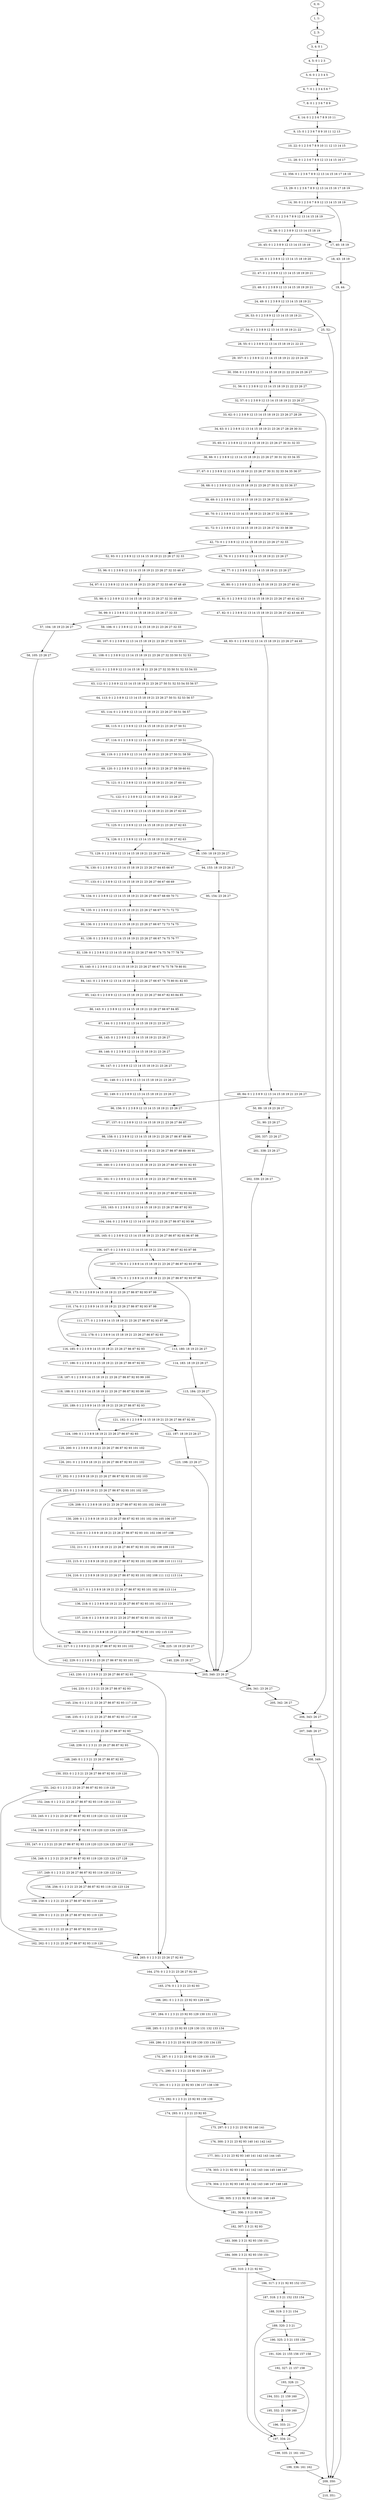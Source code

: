 digraph G {
0[label="0, 0: "];
1[label="1, 1: "];
2[label="2, 3: "];
3[label="3, 4: 0 1 "];
4[label="4, 5: 0 1 2 3 "];
5[label="5, 6: 0 1 2 3 4 5 "];
6[label="6, 7: 0 1 2 3 4 5 6 7 "];
7[label="7, 8: 0 1 2 3 6 7 8 9 "];
8[label="8, 14: 0 1 2 3 6 7 8 9 10 11 "];
9[label="9, 15: 0 1 2 3 6 7 8 9 10 11 12 13 "];
10[label="10, 22: 0 1 2 3 6 7 8 9 10 11 12 13 14 15 "];
11[label="11, 28: 0 1 2 3 6 7 8 9 12 13 14 15 16 17 "];
12[label="12, 356: 0 1 2 3 6 7 8 9 12 13 14 15 16 17 18 19 "];
13[label="13, 29: 0 1 2 3 6 7 8 9 12 13 14 15 16 17 18 19 "];
14[label="14, 30: 0 1 2 3 6 7 8 9 12 13 14 15 18 19 "];
15[label="15, 37: 0 1 2 3 6 7 8 9 12 13 14 15 18 19 "];
16[label="16, 38: 0 1 2 3 8 9 12 13 14 15 18 19 "];
17[label="17, 40: 18 19 "];
18[label="18, 43: 18 19 "];
19[label="19, 44: "];
20[label="20, 45: 0 1 2 3 8 9 12 13 14 15 18 19 "];
21[label="21, 46: 0 1 2 3 8 9 12 13 14 15 18 19 20 "];
22[label="22, 47: 0 1 2 3 8 9 12 13 14 15 18 19 20 21 "];
23[label="23, 48: 0 1 2 3 8 9 12 13 14 15 18 19 20 21 "];
24[label="24, 49: 0 1 2 3 8 9 12 13 14 15 18 19 21 "];
25[label="25, 52: "];
26[label="26, 53: 0 1 2 3 8 9 12 13 14 15 18 19 21 "];
27[label="27, 54: 0 1 2 3 8 9 12 13 14 15 18 19 21 22 "];
28[label="28, 55: 0 1 2 3 8 9 12 13 14 15 18 19 21 22 23 "];
29[label="29, 357: 0 1 2 3 8 9 12 13 14 15 18 19 21 22 23 24 25 "];
30[label="30, 358: 0 1 2 3 8 9 12 13 14 15 18 19 21 22 23 24 25 26 27 "];
31[label="31, 56: 0 1 2 3 8 9 12 13 14 15 18 19 21 22 23 26 27 "];
32[label="32, 57: 0 1 2 3 8 9 12 13 14 15 18 19 21 23 26 27 "];
33[label="33, 62: 0 1 2 3 8 9 12 13 14 15 18 19 21 23 26 27 28 29 "];
34[label="34, 63: 0 1 2 3 8 9 12 13 14 15 18 19 21 23 26 27 28 29 30 31 "];
35[label="35, 65: 0 1 2 3 8 9 12 13 14 15 18 19 21 23 26 27 30 31 32 33 "];
36[label="36, 66: 0 1 2 3 8 9 12 13 14 15 18 19 21 23 26 27 30 31 32 33 34 35 "];
37[label="37, 67: 0 1 2 3 8 9 12 13 14 15 18 19 21 23 26 27 30 31 32 33 34 35 36 37 "];
38[label="38, 68: 0 1 2 3 8 9 12 13 14 15 18 19 21 23 26 27 30 31 32 33 36 37 "];
39[label="39, 69: 0 1 2 3 8 9 12 13 14 15 18 19 21 23 26 27 32 33 36 37 "];
40[label="40, 70: 0 1 2 3 8 9 12 13 14 15 18 19 21 23 26 27 32 33 38 39 "];
41[label="41, 72: 0 1 2 3 8 9 12 13 14 15 18 19 21 23 26 27 32 33 38 39 "];
42[label="42, 73: 0 1 2 3 8 9 12 13 14 15 18 19 21 23 26 27 32 33 "];
43[label="43, 76: 0 1 2 3 8 9 12 13 14 15 18 19 21 23 26 27 "];
44[label="44, 77: 0 1 2 3 8 9 12 13 14 15 18 19 21 23 26 27 "];
45[label="45, 80: 0 1 2 3 8 9 12 13 14 15 18 19 21 23 26 27 40 41 "];
46[label="46, 81: 0 1 2 3 8 9 12 13 14 15 18 19 21 23 26 27 40 41 42 43 "];
47[label="47, 82: 0 1 2 3 8 9 12 13 14 15 18 19 21 23 26 27 42 43 44 45 "];
48[label="48, 83: 0 1 2 3 8 9 12 13 14 15 18 19 21 23 26 27 44 45 "];
49[label="49, 84: 0 1 2 3 8 9 12 13 14 15 18 19 21 23 26 27 "];
50[label="50, 89: 18 19 23 26 27 "];
51[label="51, 90: 23 26 27 "];
52[label="52, 93: 0 1 2 3 8 9 12 13 14 15 18 19 21 23 26 27 32 33 "];
53[label="53, 96: 0 1 2 3 8 9 12 13 14 15 18 19 21 23 26 27 32 33 46 47 "];
54[label="54, 97: 0 1 2 3 8 9 12 13 14 15 18 19 21 23 26 27 32 33 46 47 48 49 "];
55[label="55, 98: 0 1 2 3 8 9 12 13 14 15 18 19 21 23 26 27 32 33 48 49 "];
56[label="56, 99: 0 1 2 3 8 9 12 13 14 15 18 19 21 23 26 27 32 33 "];
57[label="57, 104: 18 19 23 26 27 "];
58[label="58, 105: 23 26 27 "];
59[label="59, 106: 0 1 2 3 8 9 12 13 14 15 18 19 21 23 26 27 32 33 "];
60[label="60, 107: 0 1 2 3 8 9 12 13 14 15 18 19 21 23 26 27 32 33 50 51 "];
61[label="61, 108: 0 1 2 3 8 9 12 13 14 15 18 19 21 23 26 27 32 33 50 51 52 53 "];
62[label="62, 111: 0 1 2 3 8 9 12 13 14 15 18 19 21 23 26 27 32 33 50 51 52 53 54 55 "];
63[label="63, 112: 0 1 2 3 8 9 12 13 14 15 18 19 21 23 26 27 50 51 52 53 54 55 56 57 "];
64[label="64, 113: 0 1 2 3 8 9 12 13 14 15 18 19 21 23 26 27 50 51 52 53 56 57 "];
65[label="65, 114: 0 1 2 3 8 9 12 13 14 15 18 19 21 23 26 27 50 51 56 57 "];
66[label="66, 115: 0 1 2 3 8 9 12 13 14 15 18 19 21 23 26 27 50 51 "];
67[label="67, 116: 0 1 2 3 8 9 12 13 14 15 18 19 21 23 26 27 50 51 "];
68[label="68, 119: 0 1 2 3 8 9 12 13 14 15 18 19 21 23 26 27 50 51 58 59 "];
69[label="69, 120: 0 1 2 3 8 9 12 13 14 15 18 19 21 23 26 27 58 59 60 61 "];
70[label="70, 121: 0 1 2 3 8 9 12 13 14 15 18 19 21 23 26 27 60 61 "];
71[label="71, 122: 0 1 2 3 8 9 12 13 14 15 18 19 21 23 26 27 "];
72[label="72, 123: 0 1 2 3 8 9 12 13 14 15 18 19 21 23 26 27 62 63 "];
73[label="73, 125: 0 1 2 3 8 9 12 13 14 15 18 19 21 23 26 27 62 63 "];
74[label="74, 126: 0 1 2 3 8 9 12 13 14 15 18 19 21 23 26 27 62 63 "];
75[label="75, 129: 0 1 2 3 8 9 12 13 14 15 18 19 21 23 26 27 64 65 "];
76[label="76, 130: 0 1 2 3 8 9 12 13 14 15 18 19 21 23 26 27 64 65 66 67 "];
77[label="77, 133: 0 1 2 3 8 9 12 13 14 15 18 19 21 23 26 27 66 67 68 69 "];
78[label="78, 134: 0 1 2 3 8 9 12 13 14 15 18 19 21 23 26 27 66 67 68 69 70 71 "];
79[label="79, 135: 0 1 2 3 8 9 12 13 14 15 18 19 21 23 26 27 66 67 70 71 72 73 "];
80[label="80, 136: 0 1 2 3 8 9 12 13 14 15 18 19 21 23 26 27 66 67 72 73 74 75 "];
81[label="81, 138: 0 1 2 3 8 9 12 13 14 15 18 19 21 23 26 27 66 67 74 75 76 77 "];
82[label="82, 139: 0 1 2 3 8 9 12 13 14 15 18 19 21 23 26 27 66 67 74 75 76 77 78 79 "];
83[label="83, 140: 0 1 2 3 8 9 12 13 14 15 18 19 21 23 26 27 66 67 74 75 78 79 80 81 "];
84[label="84, 141: 0 1 2 3 8 9 12 13 14 15 18 19 21 23 26 27 66 67 74 75 80 81 82 83 "];
85[label="85, 142: 0 1 2 3 8 9 12 13 14 15 18 19 21 23 26 27 66 67 82 83 84 85 "];
86[label="86, 143: 0 1 2 3 8 9 12 13 14 15 18 19 21 23 26 27 66 67 84 85 "];
87[label="87, 144: 0 1 2 3 8 9 12 13 14 15 18 19 21 23 26 27 "];
88[label="88, 145: 0 1 2 3 8 9 12 13 14 15 18 19 21 23 26 27 "];
89[label="89, 146: 0 1 2 3 8 9 12 13 14 15 18 19 21 23 26 27 "];
90[label="90, 147: 0 1 2 3 8 9 12 13 14 15 18 19 21 23 26 27 "];
91[label="91, 148: 0 1 2 3 8 9 12 13 14 15 18 19 21 23 26 27 "];
92[label="92, 149: 0 1 2 3 8 9 12 13 14 15 18 19 21 23 26 27 "];
93[label="93, 150: 18 19 23 26 27 "];
94[label="94, 153: 18 19 23 26 27 "];
95[label="95, 154: 23 26 27 "];
96[label="96, 156: 0 1 2 3 8 9 12 13 14 15 18 19 21 23 26 27 "];
97[label="97, 157: 0 1 2 3 8 9 12 13 14 15 18 19 21 23 26 27 86 87 "];
98[label="98, 158: 0 1 2 3 8 9 12 13 14 15 18 19 21 23 26 27 86 87 88 89 "];
99[label="99, 159: 0 1 2 3 8 9 12 13 14 15 18 19 21 23 26 27 86 87 88 89 90 91 "];
100[label="100, 160: 0 1 2 3 8 9 12 13 14 15 18 19 21 23 26 27 86 87 90 91 92 93 "];
101[label="101, 161: 0 1 2 3 8 9 12 13 14 15 18 19 21 23 26 27 86 87 92 93 94 95 "];
102[label="102, 162: 0 1 2 3 8 9 12 13 14 15 18 19 21 23 26 27 86 87 92 93 94 95 "];
103[label="103, 163: 0 1 2 3 8 9 12 13 14 15 18 19 21 23 26 27 86 87 92 93 "];
104[label="104, 164: 0 1 2 3 8 9 12 13 14 15 18 19 21 23 26 27 86 87 92 93 96 "];
105[label="105, 165: 0 1 2 3 8 9 12 13 14 15 18 19 21 23 26 27 86 87 92 93 96 97 98 "];
106[label="106, 167: 0 1 2 3 8 9 12 13 14 15 18 19 21 23 26 27 86 87 92 93 97 98 "];
107[label="107, 170: 0 1 2 3 8 9 14 15 18 19 21 23 26 27 86 87 92 93 97 98 "];
108[label="108, 171: 0 1 2 3 8 9 14 15 18 19 21 23 26 27 86 87 92 93 97 98 "];
109[label="109, 173: 0 1 2 3 8 9 14 15 18 19 21 23 26 27 86 87 92 93 97 98 "];
110[label="110, 174: 0 1 2 3 8 9 14 15 18 19 21 23 26 27 86 87 92 93 97 98 "];
111[label="111, 177: 0 1 2 3 8 9 14 15 18 19 21 23 26 27 86 87 92 93 97 98 "];
112[label="112, 178: 0 1 2 3 8 9 14 15 18 19 21 23 26 27 86 87 92 93 "];
113[label="113, 180: 18 19 23 26 27 "];
114[label="114, 183: 18 19 23 26 27 "];
115[label="115, 184: 23 26 27 "];
116[label="116, 185: 0 1 2 3 8 9 14 15 18 19 21 23 26 27 86 87 92 93 "];
117[label="117, 186: 0 1 2 3 8 9 14 15 18 19 21 23 26 27 86 87 92 93 "];
118[label="118, 187: 0 1 2 3 8 9 14 15 18 19 21 23 26 27 86 87 92 93 99 100 "];
119[label="119, 188: 0 1 2 3 8 9 14 15 18 19 21 23 26 27 86 87 92 93 99 100 "];
120[label="120, 189: 0 1 2 3 8 9 14 15 18 19 21 23 26 27 86 87 92 93 "];
121[label="121, 192: 0 1 2 3 8 9 14 15 18 19 21 23 26 27 86 87 92 93 "];
122[label="122, 197: 18 19 23 26 27 "];
123[label="123, 198: 23 26 27 "];
124[label="124, 199: 0 1 2 3 8 9 18 19 21 23 26 27 86 87 92 93 "];
125[label="125, 200: 0 1 2 3 8 9 18 19 21 23 26 27 86 87 92 93 101 102 "];
126[label="126, 201: 0 1 2 3 8 9 18 19 21 23 26 27 86 87 92 93 101 102 "];
127[label="127, 202: 0 1 2 3 8 9 18 19 21 23 26 27 86 87 92 93 101 102 103 "];
128[label="128, 203: 0 1 2 3 8 9 18 19 21 23 26 27 86 87 92 93 101 102 103 "];
129[label="129, 208: 0 1 2 3 8 9 18 19 21 23 26 27 86 87 92 93 101 102 104 105 "];
130[label="130, 209: 0 1 2 3 8 9 18 19 21 23 26 27 86 87 92 93 101 102 104 105 106 107 "];
131[label="131, 210: 0 1 2 3 8 9 18 19 21 23 26 27 86 87 92 93 101 102 106 107 108 "];
132[label="132, 211: 0 1 2 3 8 9 18 19 21 23 26 27 86 87 92 93 101 102 108 109 110 "];
133[label="133, 215: 0 1 2 3 8 9 18 19 21 23 26 27 86 87 92 93 101 102 108 109 110 111 112 "];
134[label="134, 216: 0 1 2 3 8 9 18 19 21 23 26 27 86 87 92 93 101 102 108 111 112 113 114 "];
135[label="135, 217: 0 1 2 3 8 9 18 19 21 23 26 27 86 87 92 93 101 102 108 113 114 "];
136[label="136, 218: 0 1 2 3 8 9 18 19 21 23 26 27 86 87 92 93 101 102 113 114 "];
137[label="137, 219: 0 1 2 3 8 9 18 19 21 23 26 27 86 87 92 93 101 102 115 116 "];
138[label="138, 220: 0 1 2 3 8 9 18 19 21 23 26 27 86 87 92 93 101 102 115 116 "];
139[label="139, 225: 18 19 23 26 27 "];
140[label="140, 226: 23 26 27 "];
141[label="141, 227: 0 1 2 3 8 9 21 23 26 27 86 87 92 93 101 102 "];
142[label="142, 229: 0 1 2 3 8 9 21 23 26 27 86 87 92 93 101 102 "];
143[label="143, 230: 0 1 2 3 8 9 21 23 26 27 86 87 92 93 "];
144[label="144, 233: 0 1 2 3 21 23 26 27 86 87 92 93 "];
145[label="145, 234: 0 1 2 3 21 23 26 27 86 87 92 93 117 118 "];
146[label="146, 235: 0 1 2 3 21 23 26 27 86 87 92 93 117 118 "];
147[label="147, 236: 0 1 2 3 21 23 26 27 86 87 92 93 "];
148[label="148, 239: 0 1 2 3 21 23 26 27 86 87 92 93 "];
149[label="149, 240: 0 1 2 3 21 23 26 27 86 87 92 93 "];
150[label="150, 353: 0 1 2 3 21 23 26 27 86 87 92 93 119 120 "];
151[label="151, 242: 0 1 2 3 21 23 26 27 86 87 92 93 119 120 "];
152[label="152, 244: 0 1 2 3 21 23 26 27 86 87 92 93 119 120 121 122 "];
153[label="153, 245: 0 1 2 3 21 23 26 27 86 87 92 93 119 120 121 122 123 124 "];
154[label="154, 246: 0 1 2 3 21 23 26 27 86 87 92 93 119 120 123 124 125 126 "];
155[label="155, 247: 0 1 2 3 21 23 26 27 86 87 92 93 119 120 123 124 125 126 127 128 "];
156[label="156, 248: 0 1 2 3 21 23 26 27 86 87 92 93 119 120 123 124 127 128 "];
157[label="157, 249: 0 1 2 3 21 23 26 27 86 87 92 93 119 120 123 124 "];
158[label="158, 256: 0 1 2 3 21 23 26 27 86 87 92 93 119 120 123 124 "];
159[label="159, 258: 0 1 2 3 21 23 26 27 86 87 92 93 119 120 "];
160[label="160, 259: 0 1 2 3 21 23 26 27 86 87 92 93 119 120 "];
161[label="161, 261: 0 1 2 3 21 23 26 27 86 87 92 93 119 120 "];
162[label="162, 262: 0 1 2 3 21 23 26 27 86 87 92 93 119 120 "];
163[label="163, 265: 0 1 2 3 21 23 26 27 92 93 "];
164[label="164, 270: 0 1 2 3 21 23 26 27 92 93 "];
165[label="165, 276: 0 1 2 3 21 23 92 93 "];
166[label="166, 281: 0 1 2 3 21 23 92 93 129 130 "];
167[label="167, 284: 0 1 2 3 21 23 92 93 129 130 131 132 "];
168[label="168, 285: 0 1 2 3 21 23 92 93 129 130 131 132 133 134 "];
169[label="169, 286: 0 1 2 3 21 23 92 93 129 130 133 134 135 "];
170[label="170, 287: 0 1 2 3 21 23 92 93 129 130 135 "];
171[label="171, 290: 0 1 2 3 21 23 92 93 136 137 "];
172[label="172, 291: 0 1 2 3 21 23 92 93 136 137 138 139 "];
173[label="173, 292: 0 1 2 3 21 23 92 93 138 139 "];
174[label="174, 293: 0 1 2 3 21 23 92 93 "];
175[label="175, 297: 0 1 2 3 21 23 92 93 140 141 "];
176[label="176, 300: 2 3 21 23 92 93 140 141 142 143 "];
177[label="177, 301: 2 3 21 23 92 93 140 141 142 143 144 145 "];
178[label="178, 303: 2 3 21 92 93 140 141 142 143 144 145 146 147 "];
179[label="179, 304: 2 3 21 92 93 140 141 142 143 146 147 148 149 "];
180[label="180, 305: 2 3 21 92 93 140 141 148 149 "];
181[label="181, 306: 2 3 21 92 93 "];
182[label="182, 307: 2 3 21 92 93 "];
183[label="183, 308: 2 3 21 92 93 150 151 "];
184[label="184, 309: 2 3 21 92 93 150 151 "];
185[label="185, 310: 2 3 21 92 93 "];
186[label="186, 317: 2 3 21 92 93 152 153 "];
187[label="187, 318: 2 3 21 152 153 154 "];
188[label="188, 319: 2 3 21 154 "];
189[label="189, 320: 2 3 21 "];
190[label="190, 325: 2 3 21 155 156 "];
191[label="191, 326: 21 155 156 157 158 "];
192[label="192, 327: 21 157 158 "];
193[label="193, 328: 21 "];
194[label="194, 331: 21 159 160 "];
195[label="195, 332: 21 159 160 "];
196[label="196, 333: 21 "];
197[label="197, 334: 21 "];
198[label="198, 335: 21 161 162 "];
199[label="199, 336: 161 162 "];
200[label="200, 337: 23 26 27 "];
201[label="201, 338: 23 26 27 "];
202[label="202, 339: 23 26 27 "];
203[label="203, 340: 23 26 27 "];
204[label="204, 341: 23 26 27 "];
205[label="205, 342: 26 27 "];
206[label="206, 343: 26 27 "];
207[label="207, 348: 26 27 "];
208[label="208, 349: "];
209[label="209, 350: "];
210[label="210, 351: "];
0->1 ;
1->2 ;
2->3 ;
3->4 ;
4->5 ;
5->6 ;
6->7 ;
7->8 ;
8->9 ;
9->10 ;
10->11 ;
11->12 ;
12->13 ;
13->14 ;
14->15 ;
14->17 ;
15->16 ;
16->17 ;
16->20 ;
17->18 ;
18->19 ;
19->209 ;
20->21 ;
21->22 ;
22->23 ;
23->24 ;
24->25 ;
24->26 ;
25->209 ;
26->27 ;
27->28 ;
28->29 ;
29->30 ;
30->31 ;
31->32 ;
32->33 ;
32->206 ;
33->34 ;
34->35 ;
35->36 ;
36->37 ;
37->38 ;
38->39 ;
39->40 ;
40->41 ;
41->42 ;
42->43 ;
42->52 ;
43->44 ;
44->45 ;
45->46 ;
46->47 ;
47->48 ;
48->49 ;
49->50 ;
49->96 ;
50->51 ;
51->200 ;
52->53 ;
53->54 ;
54->55 ;
55->56 ;
56->57 ;
56->59 ;
57->58 ;
58->203 ;
59->60 ;
60->61 ;
61->62 ;
62->63 ;
63->64 ;
64->65 ;
65->66 ;
66->67 ;
67->68 ;
67->93 ;
68->69 ;
69->70 ;
70->71 ;
71->72 ;
72->73 ;
73->74 ;
74->75 ;
74->93 ;
75->76 ;
76->77 ;
77->78 ;
78->79 ;
79->80 ;
80->81 ;
81->82 ;
82->83 ;
83->84 ;
84->85 ;
85->86 ;
86->87 ;
87->88 ;
88->89 ;
89->90 ;
90->91 ;
91->92 ;
92->96 ;
93->94 ;
94->95 ;
95->203 ;
96->97 ;
97->98 ;
98->99 ;
99->100 ;
100->101 ;
101->102 ;
102->103 ;
103->104 ;
104->105 ;
105->106 ;
106->107 ;
106->109 ;
107->108 ;
108->109 ;
108->113 ;
109->110 ;
110->111 ;
110->116 ;
111->112 ;
112->113 ;
112->116 ;
113->114 ;
114->115 ;
115->203 ;
116->117 ;
117->118 ;
118->119 ;
119->120 ;
120->121 ;
120->124 ;
121->122 ;
121->124 ;
122->123 ;
123->203 ;
124->125 ;
125->126 ;
126->127 ;
127->128 ;
128->129 ;
128->141 ;
129->130 ;
130->131 ;
131->132 ;
132->133 ;
133->134 ;
134->135 ;
135->136 ;
136->137 ;
137->138 ;
138->139 ;
138->141 ;
139->140 ;
140->203 ;
141->142 ;
142->143 ;
143->144 ;
143->163 ;
144->145 ;
145->146 ;
146->147 ;
147->148 ;
147->163 ;
148->149 ;
149->150 ;
150->151 ;
151->152 ;
152->153 ;
153->154 ;
154->155 ;
155->156 ;
156->157 ;
157->158 ;
157->159 ;
158->159 ;
159->160 ;
160->161 ;
161->162 ;
162->163 ;
162->151 ;
163->164 ;
164->165 ;
165->166 ;
166->167 ;
167->168 ;
168->169 ;
169->170 ;
170->171 ;
171->172 ;
172->173 ;
173->174 ;
174->175 ;
174->181 ;
175->176 ;
176->177 ;
177->178 ;
178->179 ;
179->180 ;
180->181 ;
181->182 ;
182->183 ;
183->184 ;
184->185 ;
185->186 ;
185->197 ;
186->187 ;
187->188 ;
188->189 ;
189->190 ;
189->197 ;
190->191 ;
191->192 ;
192->193 ;
193->194 ;
193->197 ;
194->195 ;
195->196 ;
196->197 ;
197->198 ;
198->199 ;
199->209 ;
200->201 ;
201->202 ;
202->203 ;
203->204 ;
204->205 ;
205->206 ;
206->207 ;
207->208 ;
208->209 ;
209->210 ;
}
